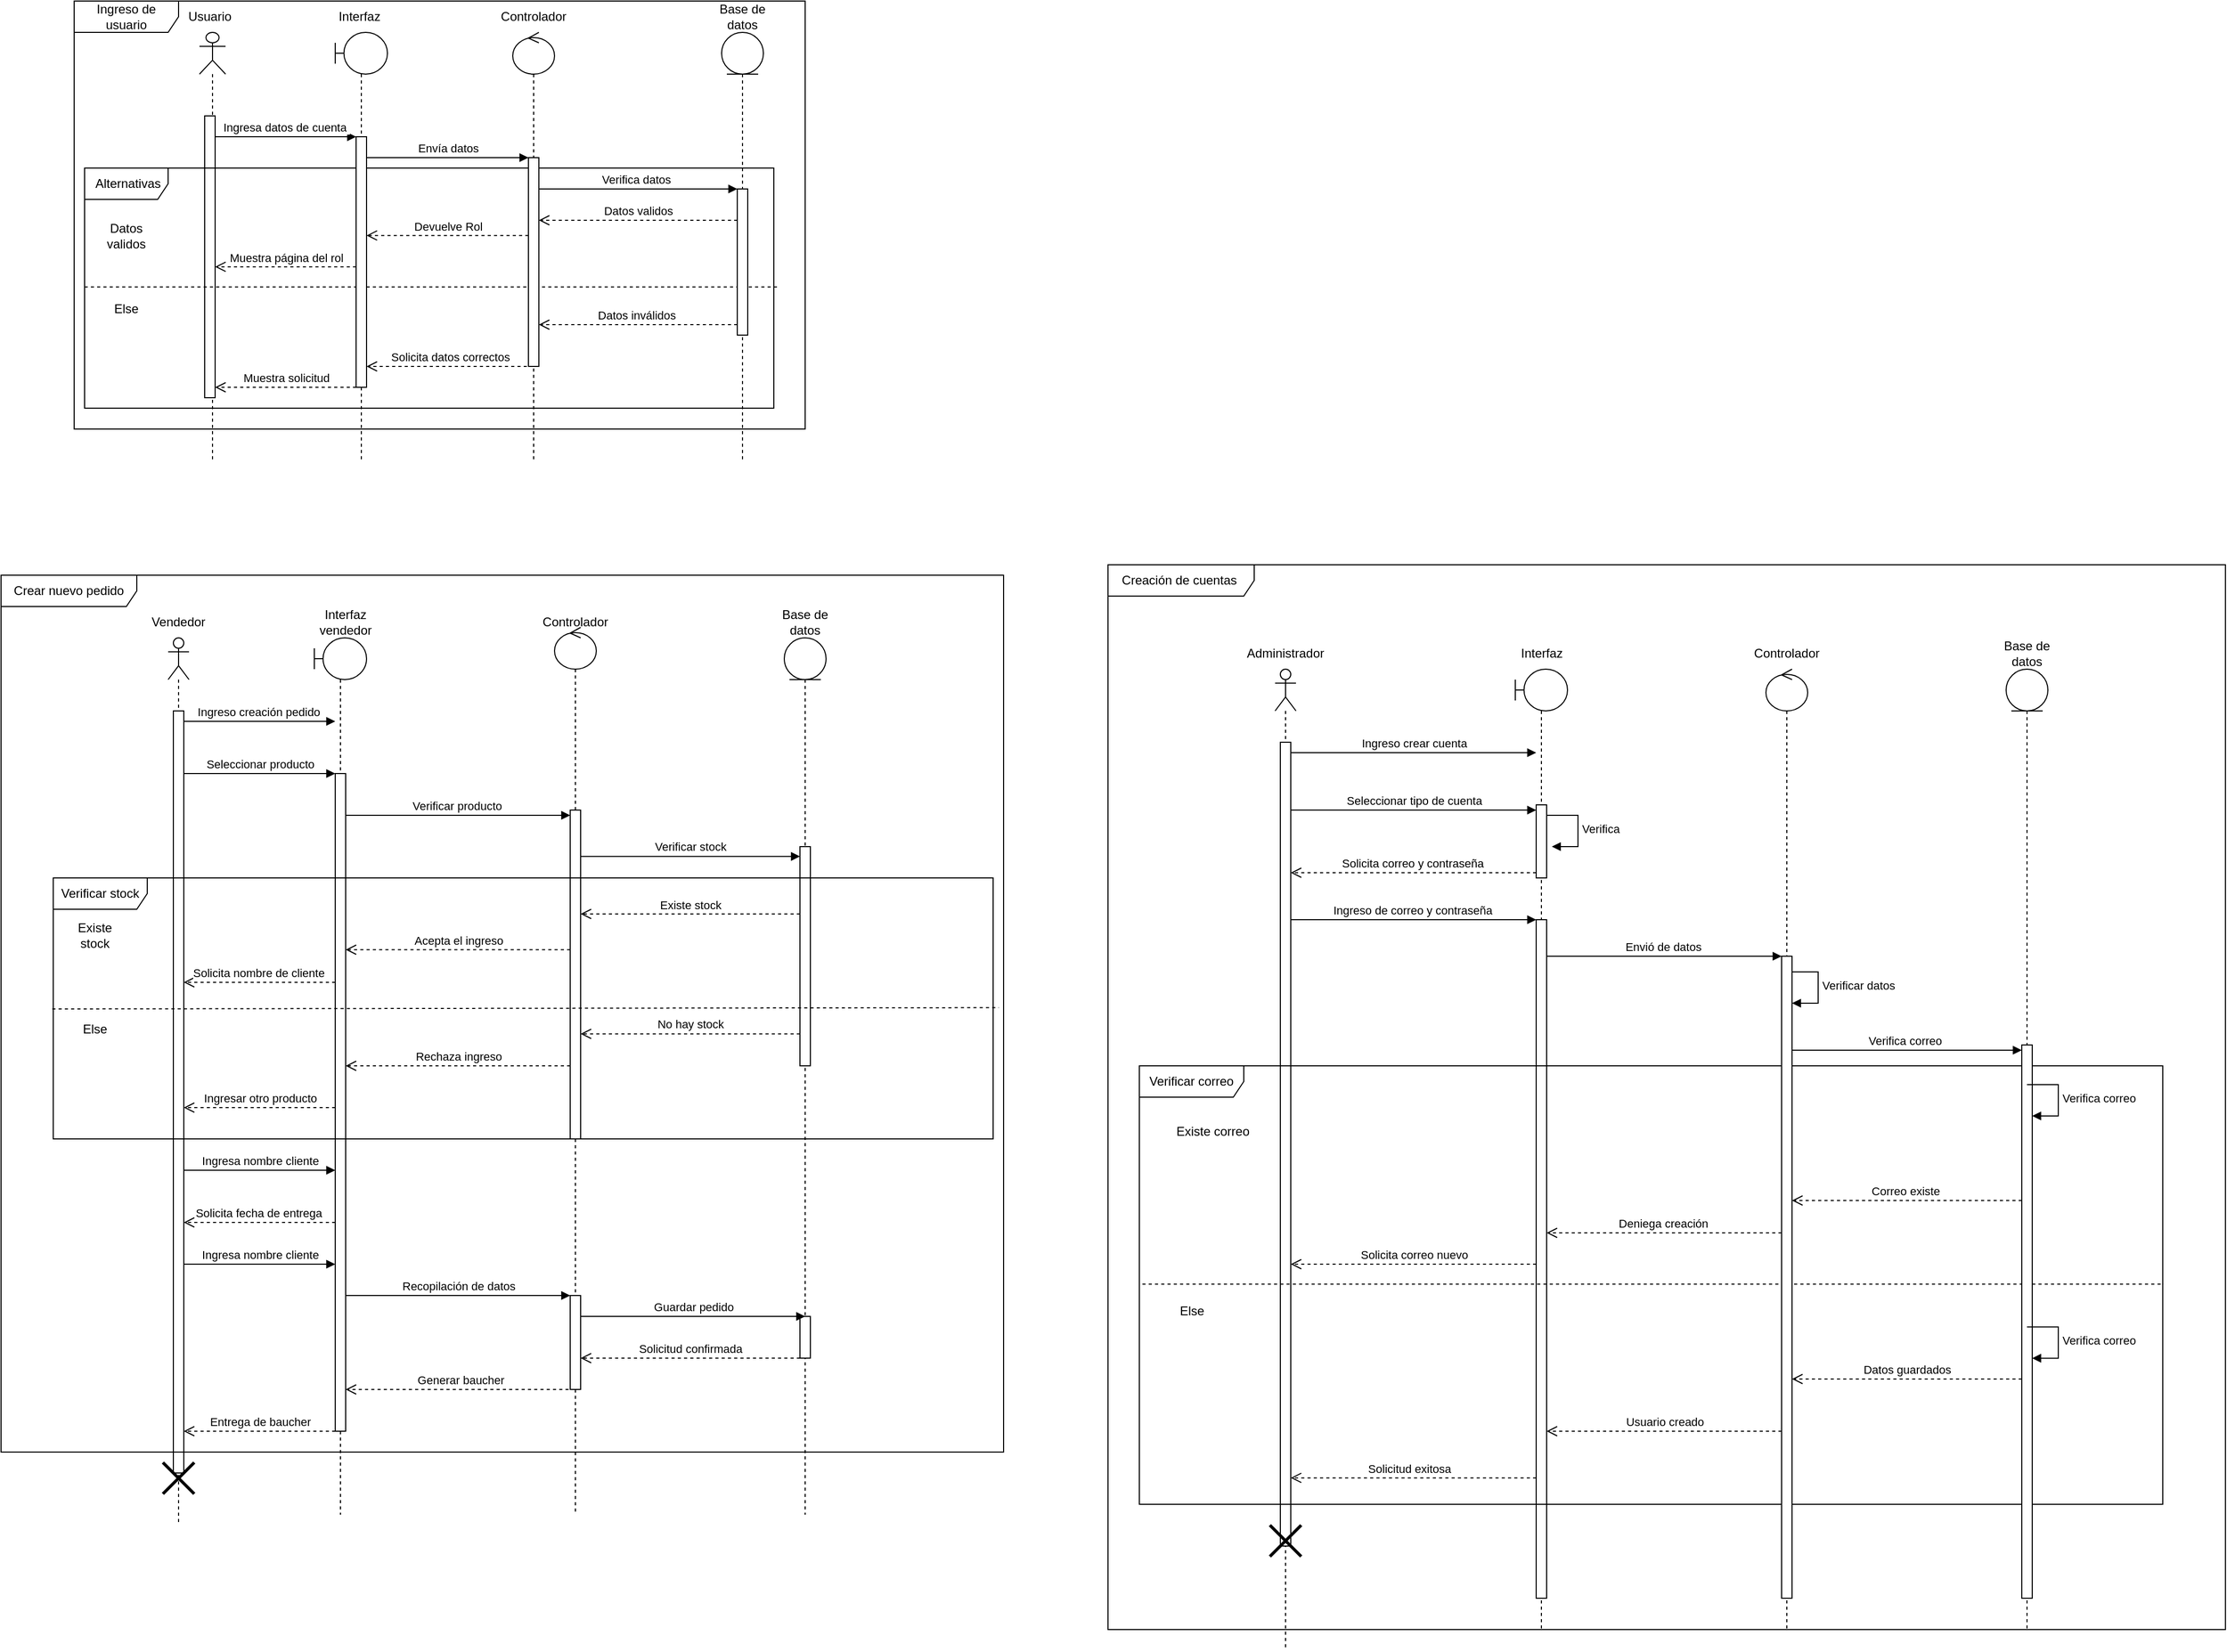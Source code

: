 <mxfile version="21.8.1" type="github">
  <diagram name="Secuencia" id="8AgH-L5KLS1Z7VCSSrDz">
    <mxGraphModel dx="3279" dy="1234" grid="1" gridSize="10" guides="1" tooltips="1" connect="1" arrows="1" fold="1" page="1" pageScale="1" pageWidth="827" pageHeight="1169" math="0" shadow="0">
      <root>
        <mxCell id="0" />
        <mxCell id="1" parent="0" />
        <mxCell id="p4ydb3gXFqHdxh-GW8dJ-11" value="" style="shape=umlLifeline;perimeter=lifelinePerimeter;whiteSpace=wrap;html=1;container=1;dropTarget=0;collapsible=0;recursiveResize=0;outlineConnect=0;portConstraint=eastwest;newEdgeStyle={&quot;edgeStyle&quot;:&quot;elbowEdgeStyle&quot;,&quot;elbow&quot;:&quot;vertical&quot;,&quot;curved&quot;:0,&quot;rounded&quot;:0};participant=umlActor;" parent="1" vertex="1">
          <mxGeometry x="130" y="50" width="25" height="410" as="geometry" />
        </mxCell>
        <mxCell id="lUzUKtXt2Yx9XOsX4QFW-9" value="" style="html=1;points=[[0,0,0,0,5],[0,1,0,0,-5],[1,0,0,0,5],[1,1,0,0,-5]];perimeter=orthogonalPerimeter;outlineConnect=0;targetShapes=umlLifeline;portConstraint=eastwest;newEdgeStyle={&quot;curved&quot;:0,&quot;rounded&quot;:0};" parent="p4ydb3gXFqHdxh-GW8dJ-11" vertex="1">
          <mxGeometry x="5" y="80" width="10" height="270" as="geometry" />
        </mxCell>
        <mxCell id="lUzUKtXt2Yx9XOsX4QFW-2" value="Ingresa datos de cuenta&amp;nbsp;" style="html=1;verticalAlign=bottom;endArrow=block;curved=0;rounded=0;" parent="1" target="lUzUKtXt2Yx9XOsX4QFW-14" edge="1">
          <mxGeometry width="80" relative="1" as="geometry">
            <mxPoint x="145.0" y="150" as="sourcePoint" />
            <mxPoint x="285" y="150" as="targetPoint" />
          </mxGeometry>
        </mxCell>
        <mxCell id="lUzUKtXt2Yx9XOsX4QFW-3" value="Envía datos" style="html=1;verticalAlign=bottom;endArrow=block;curved=0;rounded=0;" parent="1" edge="1">
          <mxGeometry width="80" relative="1" as="geometry">
            <mxPoint x="290" y="170" as="sourcePoint" />
            <mxPoint x="445" y="170" as="targetPoint" />
          </mxGeometry>
        </mxCell>
        <mxCell id="lUzUKtXt2Yx9XOsX4QFW-6" value="Verifica datos" style="html=1;verticalAlign=bottom;endArrow=block;curved=0;rounded=0;" parent="1" target="lUzUKtXt2Yx9XOsX4QFW-21" edge="1">
          <mxGeometry x="0.004" width="80" relative="1" as="geometry">
            <mxPoint x="449.667" y="200" as="sourcePoint" />
            <mxPoint x="649.5" y="200" as="targetPoint" />
            <Array as="points">
              <mxPoint x="550" y="200" />
            </Array>
            <mxPoint as="offset" />
          </mxGeometry>
        </mxCell>
        <mxCell id="lUzUKtXt2Yx9XOsX4QFW-8" value="&amp;nbsp;Alternativas" style="shape=umlFrame;whiteSpace=wrap;html=1;pointerEvents=0;width=80;height=30;" parent="1" vertex="1">
          <mxGeometry x="20" y="180" width="660" height="230" as="geometry" />
        </mxCell>
        <mxCell id="lUzUKtXt2Yx9XOsX4QFW-11" value="" style="endArrow=none;dashed=1;html=1;rounded=0;entryX=1.008;entryY=0.495;entryDx=0;entryDy=0;entryPerimeter=0;exitX=0;exitY=0.495;exitDx=0;exitDy=0;exitPerimeter=0;" parent="1" source="lUzUKtXt2Yx9XOsX4QFW-8" target="lUzUKtXt2Yx9XOsX4QFW-8" edge="1">
          <mxGeometry width="50" height="50" relative="1" as="geometry">
            <mxPoint x="460" y="270" as="sourcePoint" />
            <mxPoint x="510" y="220" as="targetPoint" />
          </mxGeometry>
        </mxCell>
        <mxCell id="lUzUKtXt2Yx9XOsX4QFW-12" value="Usuario" style="text;html=1;strokeColor=none;fillColor=none;align=center;verticalAlign=middle;whiteSpace=wrap;rounded=0;" parent="1" vertex="1">
          <mxGeometry x="110" y="20" width="60" height="30" as="geometry" />
        </mxCell>
        <mxCell id="lUzUKtXt2Yx9XOsX4QFW-13" value="" style="shape=umlLifeline;perimeter=lifelinePerimeter;whiteSpace=wrap;html=1;container=1;dropTarget=0;collapsible=0;recursiveResize=0;outlineConnect=0;portConstraint=eastwest;newEdgeStyle={&quot;curved&quot;:0,&quot;rounded&quot;:0};participant=umlBoundary;" parent="1" vertex="1">
          <mxGeometry x="260" y="50" width="50" height="410" as="geometry" />
        </mxCell>
        <mxCell id="lUzUKtXt2Yx9XOsX4QFW-14" value="" style="html=1;points=[[0,0,0,0,5],[0,1,0,0,-5],[1,0,0,0,5],[1,1,0,0,-5]];perimeter=orthogonalPerimeter;outlineConnect=0;targetShapes=umlLifeline;portConstraint=eastwest;newEdgeStyle={&quot;curved&quot;:0,&quot;rounded&quot;:0};" parent="lUzUKtXt2Yx9XOsX4QFW-13" vertex="1">
          <mxGeometry x="20" y="100" width="10" height="240" as="geometry" />
        </mxCell>
        <mxCell id="lUzUKtXt2Yx9XOsX4QFW-15" value="Interfaz&amp;nbsp;" style="text;html=1;strokeColor=none;fillColor=none;align=center;verticalAlign=middle;whiteSpace=wrap;rounded=0;" parent="1" vertex="1">
          <mxGeometry x="255" y="20" width="60" height="30" as="geometry" />
        </mxCell>
        <mxCell id="lUzUKtXt2Yx9XOsX4QFW-16" value="" style="shape=umlLifeline;perimeter=lifelinePerimeter;whiteSpace=wrap;html=1;container=1;dropTarget=0;collapsible=0;recursiveResize=0;outlineConnect=0;portConstraint=eastwest;newEdgeStyle={&quot;curved&quot;:0,&quot;rounded&quot;:0};participant=umlControl;" parent="1" vertex="1">
          <mxGeometry x="430" y="50" width="40" height="410" as="geometry" />
        </mxCell>
        <mxCell id="lUzUKtXt2Yx9XOsX4QFW-20" value="" style="html=1;points=[[0,0,0,0,5],[0,1,0,0,-5],[1,0,0,0,5],[1,1,0,0,-5]];perimeter=orthogonalPerimeter;outlineConnect=0;targetShapes=umlLifeline;portConstraint=eastwest;newEdgeStyle={&quot;curved&quot;:0,&quot;rounded&quot;:0};" parent="lUzUKtXt2Yx9XOsX4QFW-16" vertex="1">
          <mxGeometry x="15" y="120" width="10" height="200" as="geometry" />
        </mxCell>
        <mxCell id="lUzUKtXt2Yx9XOsX4QFW-17" value="Controlador" style="text;html=1;strokeColor=none;fillColor=none;align=center;verticalAlign=middle;whiteSpace=wrap;rounded=0;" parent="1" vertex="1">
          <mxGeometry x="420" y="20" width="60" height="30" as="geometry" />
        </mxCell>
        <mxCell id="lUzUKtXt2Yx9XOsX4QFW-18" value="" style="shape=umlLifeline;perimeter=lifelinePerimeter;whiteSpace=wrap;html=1;container=1;dropTarget=0;collapsible=0;recursiveResize=0;outlineConnect=0;portConstraint=eastwest;newEdgeStyle={&quot;curved&quot;:0,&quot;rounded&quot;:0};participant=umlEntity;" parent="1" vertex="1">
          <mxGeometry x="630" y="50" width="40" height="410" as="geometry" />
        </mxCell>
        <mxCell id="lUzUKtXt2Yx9XOsX4QFW-21" value="" style="html=1;points=[[0,0,0,0,5],[0,1,0,0,-5],[1,0,0,0,5],[1,1,0,0,-5]];perimeter=orthogonalPerimeter;outlineConnect=0;targetShapes=umlLifeline;portConstraint=eastwest;newEdgeStyle={&quot;curved&quot;:0,&quot;rounded&quot;:0};" parent="lUzUKtXt2Yx9XOsX4QFW-18" vertex="1">
          <mxGeometry x="15" y="150" width="10" height="140" as="geometry" />
        </mxCell>
        <mxCell id="lUzUKtXt2Yx9XOsX4QFW-19" value="Base de datos" style="text;html=1;strokeColor=none;fillColor=none;align=center;verticalAlign=middle;whiteSpace=wrap;rounded=0;" parent="1" vertex="1">
          <mxGeometry x="620" y="20" width="60" height="30" as="geometry" />
        </mxCell>
        <mxCell id="lUzUKtXt2Yx9XOsX4QFW-22" value="Datos validos" style="text;html=1;strokeColor=none;fillColor=none;align=center;verticalAlign=middle;whiteSpace=wrap;rounded=0;" parent="1" vertex="1">
          <mxGeometry x="30" y="230" width="60" height="30" as="geometry" />
        </mxCell>
        <mxCell id="lUzUKtXt2Yx9XOsX4QFW-23" value="Else" style="text;html=1;strokeColor=none;fillColor=none;align=center;verticalAlign=middle;whiteSpace=wrap;rounded=0;" parent="1" vertex="1">
          <mxGeometry x="30" y="300" width="60" height="30" as="geometry" />
        </mxCell>
        <mxCell id="lUzUKtXt2Yx9XOsX4QFW-24" value="Muestra página del rol" style="html=1;verticalAlign=bottom;endArrow=open;dashed=1;endSize=8;curved=0;rounded=0;" parent="1" edge="1">
          <mxGeometry relative="1" as="geometry">
            <mxPoint x="280" y="274.58" as="sourcePoint" />
            <mxPoint x="145" y="274.58" as="targetPoint" />
          </mxGeometry>
        </mxCell>
        <mxCell id="lUzUKtXt2Yx9XOsX4QFW-25" value="Devuelve Rol" style="html=1;verticalAlign=bottom;endArrow=open;dashed=1;endSize=8;curved=0;rounded=0;" parent="1" edge="1">
          <mxGeometry relative="1" as="geometry">
            <mxPoint x="445" y="244.58" as="sourcePoint" />
            <mxPoint x="290" y="244.58" as="targetPoint" />
          </mxGeometry>
        </mxCell>
        <mxCell id="lUzUKtXt2Yx9XOsX4QFW-26" value="Datos validos" style="html=1;verticalAlign=bottom;endArrow=open;dashed=1;endSize=8;curved=0;rounded=0;" parent="1" edge="1">
          <mxGeometry relative="1" as="geometry">
            <mxPoint x="645" y="230" as="sourcePoint" />
            <mxPoint x="455" y="230" as="targetPoint" />
          </mxGeometry>
        </mxCell>
        <mxCell id="lUzUKtXt2Yx9XOsX4QFW-27" value="Muestra solicitud" style="html=1;verticalAlign=bottom;endArrow=open;dashed=1;endSize=8;curved=0;rounded=0;" parent="1" edge="1">
          <mxGeometry relative="1" as="geometry">
            <mxPoint x="280" y="390" as="sourcePoint" />
            <mxPoint x="145" y="390" as="targetPoint" />
            <mxPoint as="offset" />
          </mxGeometry>
        </mxCell>
        <mxCell id="lUzUKtXt2Yx9XOsX4QFW-28" value="Solicita datos correctos" style="html=1;verticalAlign=bottom;endArrow=open;dashed=1;endSize=8;curved=0;rounded=0;" parent="1" edge="1">
          <mxGeometry relative="1" as="geometry">
            <mxPoint x="449.5" y="370" as="sourcePoint" />
            <mxPoint x="290" y="370" as="targetPoint" />
          </mxGeometry>
        </mxCell>
        <mxCell id="lUzUKtXt2Yx9XOsX4QFW-29" value="Datos inválidos&amp;nbsp;" style="html=1;verticalAlign=bottom;endArrow=open;dashed=1;endSize=8;curved=0;rounded=0;" parent="1" edge="1">
          <mxGeometry relative="1" as="geometry">
            <mxPoint x="645" y="330" as="sourcePoint" />
            <mxPoint x="455" y="330" as="targetPoint" />
          </mxGeometry>
        </mxCell>
        <mxCell id="oNtT0CXuPI2pcW7gDsYd-2" value="" style="shape=umlLifeline;perimeter=lifelinePerimeter;whiteSpace=wrap;html=1;container=1;dropTarget=0;collapsible=0;recursiveResize=0;outlineConnect=0;portConstraint=eastwest;newEdgeStyle={&quot;curved&quot;:0,&quot;rounded&quot;:0};participant=umlActor;" vertex="1" parent="1">
          <mxGeometry x="100" y="630" width="20" height="850" as="geometry" />
        </mxCell>
        <mxCell id="oNtT0CXuPI2pcW7gDsYd-4" value="" style="html=1;points=[[0,0,0,0,5],[0,1,0,0,-5],[1,0,0,0,5],[1,1,0,0,-5]];perimeter=orthogonalPerimeter;outlineConnect=0;targetShapes=umlLifeline;portConstraint=eastwest;newEdgeStyle={&quot;curved&quot;:0,&quot;rounded&quot;:0};" vertex="1" parent="oNtT0CXuPI2pcW7gDsYd-2">
          <mxGeometry x="5" y="70" width="10" height="730" as="geometry" />
        </mxCell>
        <mxCell id="oNtT0CXuPI2pcW7gDsYd-3" value="Vendedor" style="text;html=1;strokeColor=none;fillColor=none;align=center;verticalAlign=middle;whiteSpace=wrap;rounded=0;" vertex="1" parent="1">
          <mxGeometry x="80" y="600" width="60" height="30" as="geometry" />
        </mxCell>
        <mxCell id="oNtT0CXuPI2pcW7gDsYd-9" value="" style="shape=umlLifeline;perimeter=lifelinePerimeter;whiteSpace=wrap;html=1;container=1;dropTarget=0;collapsible=0;recursiveResize=0;outlineConnect=0;portConstraint=eastwest;newEdgeStyle={&quot;curved&quot;:0,&quot;rounded&quot;:0};participant=umlBoundary;" vertex="1" parent="1">
          <mxGeometry x="240" y="630" width="50" height="840" as="geometry" />
        </mxCell>
        <mxCell id="oNtT0CXuPI2pcW7gDsYd-22" value="" style="html=1;points=[[0,0,0,0,5],[0,1,0,0,-5],[1,0,0,0,5],[1,1,0,0,-5]];perimeter=orthogonalPerimeter;outlineConnect=0;targetShapes=umlLifeline;portConstraint=eastwest;newEdgeStyle={&quot;curved&quot;:0,&quot;rounded&quot;:0};" vertex="1" parent="oNtT0CXuPI2pcW7gDsYd-9">
          <mxGeometry x="20" y="130" width="10" height="630" as="geometry" />
        </mxCell>
        <mxCell id="oNtT0CXuPI2pcW7gDsYd-10" value="Interfaz vendedor" style="text;html=1;strokeColor=none;fillColor=none;align=center;verticalAlign=middle;whiteSpace=wrap;rounded=0;" vertex="1" parent="1">
          <mxGeometry x="240" y="600" width="60" height="30" as="geometry" />
        </mxCell>
        <mxCell id="oNtT0CXuPI2pcW7gDsYd-12" value="Crear nuevo pedido" style="shape=umlFrame;whiteSpace=wrap;html=1;pointerEvents=0;width=130;height=30;" vertex="1" parent="1">
          <mxGeometry x="-60" y="570" width="960" height="840" as="geometry" />
        </mxCell>
        <mxCell id="oNtT0CXuPI2pcW7gDsYd-14" value="" style="shape=umlLifeline;perimeter=lifelinePerimeter;whiteSpace=wrap;html=1;container=1;dropTarget=0;collapsible=0;recursiveResize=0;outlineConnect=0;portConstraint=eastwest;newEdgeStyle={&quot;curved&quot;:0,&quot;rounded&quot;:0};participant=umlEntity;" vertex="1" parent="1">
          <mxGeometry x="690" y="630" width="40" height="840" as="geometry" />
        </mxCell>
        <mxCell id="oNtT0CXuPI2pcW7gDsYd-38" value="" style="html=1;points=[[0,0,0,0,5],[0,1,0,0,-5],[1,0,0,0,5],[1,1,0,0,-5]];perimeter=orthogonalPerimeter;outlineConnect=0;targetShapes=umlLifeline;portConstraint=eastwest;newEdgeStyle={&quot;curved&quot;:0,&quot;rounded&quot;:0};" vertex="1" parent="oNtT0CXuPI2pcW7gDsYd-14">
          <mxGeometry x="15" y="200" width="10" height="210" as="geometry" />
        </mxCell>
        <mxCell id="oNtT0CXuPI2pcW7gDsYd-53" value="" style="html=1;points=[[0,0,0,0,5],[0,1,0,0,-5],[1,0,0,0,5],[1,1,0,0,-5]];perimeter=orthogonalPerimeter;outlineConnect=0;targetShapes=umlLifeline;portConstraint=eastwest;newEdgeStyle={&quot;curved&quot;:0,&quot;rounded&quot;:0};" vertex="1" parent="oNtT0CXuPI2pcW7gDsYd-14">
          <mxGeometry x="15" y="650" width="10" height="40" as="geometry" />
        </mxCell>
        <mxCell id="oNtT0CXuPI2pcW7gDsYd-16" value="Base de datos" style="text;html=1;strokeColor=none;fillColor=none;align=center;verticalAlign=middle;whiteSpace=wrap;rounded=0;" vertex="1" parent="1">
          <mxGeometry x="680" y="600" width="60" height="30" as="geometry" />
        </mxCell>
        <mxCell id="oNtT0CXuPI2pcW7gDsYd-17" value="Controlador" style="text;html=1;strokeColor=none;fillColor=none;align=center;verticalAlign=middle;whiteSpace=wrap;rounded=0;" vertex="1" parent="1">
          <mxGeometry x="460" y="600" width="60" height="30" as="geometry" />
        </mxCell>
        <mxCell id="oNtT0CXuPI2pcW7gDsYd-18" value="" style="shape=umlLifeline;perimeter=lifelinePerimeter;whiteSpace=wrap;html=1;container=1;dropTarget=0;collapsible=0;recursiveResize=0;outlineConnect=0;portConstraint=eastwest;newEdgeStyle={&quot;curved&quot;:0,&quot;rounded&quot;:0};participant=umlControl;" vertex="1" parent="1">
          <mxGeometry x="470" y="620" width="40" height="850" as="geometry" />
        </mxCell>
        <mxCell id="oNtT0CXuPI2pcW7gDsYd-23" value="" style="html=1;points=[[0,0,0,0,5],[0,1,0,0,-5],[1,0,0,0,5],[1,1,0,0,-5]];perimeter=orthogonalPerimeter;outlineConnect=0;targetShapes=umlLifeline;portConstraint=eastwest;newEdgeStyle={&quot;curved&quot;:0,&quot;rounded&quot;:0};" vertex="1" parent="oNtT0CXuPI2pcW7gDsYd-18">
          <mxGeometry x="15" y="175" width="10" height="315" as="geometry" />
        </mxCell>
        <mxCell id="oNtT0CXuPI2pcW7gDsYd-51" value="" style="html=1;points=[[0,0,0,0,5],[0,1,0,0,-5],[1,0,0,0,5],[1,1,0,0,-5]];perimeter=orthogonalPerimeter;outlineConnect=0;targetShapes=umlLifeline;portConstraint=eastwest;newEdgeStyle={&quot;curved&quot;:0,&quot;rounded&quot;:0};" vertex="1" parent="oNtT0CXuPI2pcW7gDsYd-18">
          <mxGeometry x="15" y="640" width="10" height="90" as="geometry" />
        </mxCell>
        <mxCell id="oNtT0CXuPI2pcW7gDsYd-20" value="Ingreso de usuario" style="shape=umlFrame;whiteSpace=wrap;html=1;pointerEvents=0;width=100;height=30;" vertex="1" parent="1">
          <mxGeometry x="10" y="20" width="700" height="410" as="geometry" />
        </mxCell>
        <mxCell id="oNtT0CXuPI2pcW7gDsYd-27" value="Ingreso creación pedido&amp;nbsp;" style="html=1;verticalAlign=bottom;endArrow=block;curved=0;rounded=0;" edge="1" parent="1">
          <mxGeometry width="80" relative="1" as="geometry">
            <mxPoint x="115" y="710" as="sourcePoint" />
            <mxPoint x="260" y="710" as="targetPoint" />
          </mxGeometry>
        </mxCell>
        <mxCell id="oNtT0CXuPI2pcW7gDsYd-31" value="Seleccionar producto" style="html=1;verticalAlign=bottom;endArrow=block;curved=0;rounded=0;" edge="1" parent="1">
          <mxGeometry width="80" relative="1" as="geometry">
            <mxPoint x="115" y="760" as="sourcePoint" />
            <mxPoint x="260" y="760" as="targetPoint" />
          </mxGeometry>
        </mxCell>
        <mxCell id="oNtT0CXuPI2pcW7gDsYd-32" value="Verificar producto&amp;nbsp;" style="html=1;verticalAlign=bottom;endArrow=block;curved=0;rounded=0;" edge="1" parent="1">
          <mxGeometry width="80" relative="1" as="geometry">
            <mxPoint x="270" y="800" as="sourcePoint" />
            <mxPoint x="485" y="800" as="targetPoint" />
          </mxGeometry>
        </mxCell>
        <mxCell id="oNtT0CXuPI2pcW7gDsYd-33" value="Verificar stock" style="html=1;verticalAlign=bottom;endArrow=block;curved=0;rounded=0;" edge="1" parent="1" target="oNtT0CXuPI2pcW7gDsYd-38">
          <mxGeometry width="80" relative="1" as="geometry">
            <mxPoint x="495" y="839.41" as="sourcePoint" />
            <mxPoint x="709.5" y="839.41" as="targetPoint" />
          </mxGeometry>
        </mxCell>
        <mxCell id="oNtT0CXuPI2pcW7gDsYd-34" value="Verificar stock" style="shape=umlFrame;whiteSpace=wrap;html=1;pointerEvents=0;width=90;height=30;" vertex="1" parent="1">
          <mxGeometry x="-10" y="860" width="900" height="250" as="geometry" />
        </mxCell>
        <mxCell id="oNtT0CXuPI2pcW7gDsYd-35" value="" style="endArrow=none;dashed=1;html=1;rounded=0;exitX=-0.001;exitY=0.502;exitDx=0;exitDy=0;exitPerimeter=0;entryX=1.006;entryY=0.497;entryDx=0;entryDy=0;entryPerimeter=0;" edge="1" parent="1" source="oNtT0CXuPI2pcW7gDsYd-34" target="oNtT0CXuPI2pcW7gDsYd-34">
          <mxGeometry width="50" height="50" relative="1" as="geometry">
            <mxPoint x="510" y="980" as="sourcePoint" />
            <mxPoint x="560" y="930" as="targetPoint" />
          </mxGeometry>
        </mxCell>
        <mxCell id="oNtT0CXuPI2pcW7gDsYd-36" value="Existe stock" style="text;html=1;strokeColor=none;fillColor=none;align=center;verticalAlign=middle;whiteSpace=wrap;rounded=0;" vertex="1" parent="1">
          <mxGeometry y="900" width="60" height="30" as="geometry" />
        </mxCell>
        <mxCell id="oNtT0CXuPI2pcW7gDsYd-37" value="Else" style="text;html=1;strokeColor=none;fillColor=none;align=center;verticalAlign=middle;whiteSpace=wrap;rounded=0;" vertex="1" parent="1">
          <mxGeometry y="990" width="60" height="30" as="geometry" />
        </mxCell>
        <mxCell id="oNtT0CXuPI2pcW7gDsYd-39" value="No hay stock" style="html=1;verticalAlign=bottom;endArrow=open;dashed=1;endSize=8;curved=0;rounded=0;" edge="1" parent="1" target="oNtT0CXuPI2pcW7gDsYd-23">
          <mxGeometry relative="1" as="geometry">
            <mxPoint x="705" y="1009.37" as="sourcePoint" />
            <mxPoint x="500" y="1009" as="targetPoint" />
          </mxGeometry>
        </mxCell>
        <mxCell id="oNtT0CXuPI2pcW7gDsYd-40" value="Existe stock" style="html=1;verticalAlign=bottom;endArrow=open;dashed=1;endSize=8;curved=0;rounded=0;" edge="1" parent="1">
          <mxGeometry relative="1" as="geometry">
            <mxPoint x="705" y="894.5" as="sourcePoint" />
            <mxPoint x="495" y="894.5" as="targetPoint" />
          </mxGeometry>
        </mxCell>
        <mxCell id="oNtT0CXuPI2pcW7gDsYd-41" value="Acepta el ingreso" style="html=1;verticalAlign=bottom;endArrow=open;dashed=1;endSize=8;curved=0;rounded=0;" edge="1" parent="1">
          <mxGeometry relative="1" as="geometry">
            <mxPoint x="485" y="928.75" as="sourcePoint" />
            <mxPoint x="270" y="928.75" as="targetPoint" />
            <Array as="points">
              <mxPoint x="340" y="928.75" />
            </Array>
          </mxGeometry>
        </mxCell>
        <mxCell id="oNtT0CXuPI2pcW7gDsYd-42" value="Solicita nombre de cliente&amp;nbsp;" style="html=1;verticalAlign=bottom;endArrow=open;dashed=1;endSize=8;curved=0;rounded=0;" edge="1" parent="1">
          <mxGeometry relative="1" as="geometry">
            <mxPoint x="260" y="960.0" as="sourcePoint" />
            <mxPoint x="115" y="960.0" as="targetPoint" />
          </mxGeometry>
        </mxCell>
        <mxCell id="oNtT0CXuPI2pcW7gDsYd-44" value="Rechaza ingreso" style="html=1;verticalAlign=bottom;endArrow=open;dashed=1;endSize=8;curved=0;rounded=0;" edge="1" parent="1">
          <mxGeometry relative="1" as="geometry">
            <mxPoint x="485" y="1040" as="sourcePoint" />
            <mxPoint x="270" y="1040" as="targetPoint" />
          </mxGeometry>
        </mxCell>
        <mxCell id="oNtT0CXuPI2pcW7gDsYd-45" value="Ingresar otro producto" style="html=1;verticalAlign=bottom;endArrow=open;dashed=1;endSize=8;curved=0;rounded=0;" edge="1" parent="1">
          <mxGeometry relative="1" as="geometry">
            <mxPoint x="260" y="1080" as="sourcePoint" />
            <mxPoint x="115" y="1080" as="targetPoint" />
          </mxGeometry>
        </mxCell>
        <mxCell id="oNtT0CXuPI2pcW7gDsYd-47" value="Ingresa nombre cliente" style="html=1;verticalAlign=bottom;endArrow=block;curved=0;rounded=0;" edge="1" parent="1">
          <mxGeometry relative="1" as="geometry">
            <mxPoint x="115" y="1140" as="sourcePoint" />
            <mxPoint x="260" y="1140" as="targetPoint" />
          </mxGeometry>
        </mxCell>
        <mxCell id="oNtT0CXuPI2pcW7gDsYd-48" value="Solicita fecha de entrega&amp;nbsp;" style="html=1;verticalAlign=bottom;endArrow=open;dashed=1;endSize=8;curved=0;rounded=0;exitX=0;exitY=0.737;exitDx=0;exitDy=0;exitPerimeter=0;" edge="1" parent="1">
          <mxGeometry relative="1" as="geometry">
            <mxPoint x="115" y="1190" as="targetPoint" />
            <mxPoint x="260" y="1190" as="sourcePoint" />
          </mxGeometry>
        </mxCell>
        <mxCell id="oNtT0CXuPI2pcW7gDsYd-49" value="Ingresa nombre cliente" style="html=1;verticalAlign=bottom;endArrow=block;curved=0;rounded=0;" edge="1" parent="1">
          <mxGeometry relative="1" as="geometry">
            <mxPoint x="115" y="1230" as="sourcePoint" />
            <mxPoint x="260" y="1230" as="targetPoint" />
          </mxGeometry>
        </mxCell>
        <mxCell id="oNtT0CXuPI2pcW7gDsYd-50" value="Recopilación de datos" style="html=1;verticalAlign=bottom;endArrow=block;curved=0;rounded=0;" edge="1" parent="1" source="oNtT0CXuPI2pcW7gDsYd-22" target="oNtT0CXuPI2pcW7gDsYd-51">
          <mxGeometry width="80" relative="1" as="geometry">
            <mxPoint x="420" y="1210" as="sourcePoint" />
            <mxPoint x="440" y="1210" as="targetPoint" />
          </mxGeometry>
        </mxCell>
        <mxCell id="oNtT0CXuPI2pcW7gDsYd-52" value="Guardar pedido" style="html=1;verticalAlign=bottom;endArrow=block;curved=0;rounded=0;" edge="1" parent="1">
          <mxGeometry width="80" relative="1" as="geometry">
            <mxPoint x="495.5" y="1280" as="sourcePoint" />
            <mxPoint x="710" y="1280" as="targetPoint" />
          </mxGeometry>
        </mxCell>
        <mxCell id="oNtT0CXuPI2pcW7gDsYd-54" value="Solicitud confirmada" style="html=1;verticalAlign=bottom;endArrow=open;dashed=1;endSize=8;curved=0;rounded=0;" edge="1" parent="1">
          <mxGeometry relative="1" as="geometry">
            <mxPoint x="705" y="1320" as="sourcePoint" />
            <mxPoint x="495" y="1320" as="targetPoint" />
          </mxGeometry>
        </mxCell>
        <mxCell id="oNtT0CXuPI2pcW7gDsYd-55" value="Generar baucher" style="html=1;verticalAlign=bottom;endArrow=open;dashed=1;endSize=8;curved=0;rounded=0;" edge="1" parent="1">
          <mxGeometry relative="1" as="geometry">
            <mxPoint x="489.5" y="1350" as="sourcePoint" />
            <mxPoint x="270" y="1350" as="targetPoint" />
          </mxGeometry>
        </mxCell>
        <mxCell id="oNtT0CXuPI2pcW7gDsYd-56" value="Entrega de baucher" style="html=1;verticalAlign=bottom;endArrow=open;dashed=1;endSize=8;curved=0;rounded=0;" edge="1" parent="1" target="oNtT0CXuPI2pcW7gDsYd-4">
          <mxGeometry relative="1" as="geometry">
            <mxPoint x="260" y="1390" as="sourcePoint" />
            <mxPoint x="180" y="1390" as="targetPoint" />
          </mxGeometry>
        </mxCell>
        <mxCell id="oNtT0CXuPI2pcW7gDsYd-57" value="" style="shape=umlDestroy;whiteSpace=wrap;html=1;strokeWidth=3;targetShapes=umlLifeline;" vertex="1" parent="1">
          <mxGeometry x="95" y="1420" width="30" height="30" as="geometry" />
        </mxCell>
        <mxCell id="oNtT0CXuPI2pcW7gDsYd-61" value="Creación de cuentas&amp;nbsp;" style="shape=umlFrame;whiteSpace=wrap;html=1;pointerEvents=0;width=140;height=30;" vertex="1" parent="1">
          <mxGeometry x="1000" y="560" width="1070" height="1020" as="geometry" />
        </mxCell>
        <mxCell id="oNtT0CXuPI2pcW7gDsYd-62" value="" style="shape=umlLifeline;perimeter=lifelinePerimeter;whiteSpace=wrap;html=1;container=1;dropTarget=0;collapsible=0;recursiveResize=0;outlineConnect=0;portConstraint=eastwest;newEdgeStyle={&quot;curved&quot;:0,&quot;rounded&quot;:0};participant=umlActor;" vertex="1" parent="1">
          <mxGeometry x="1160" y="660" width="20" height="940" as="geometry" />
        </mxCell>
        <mxCell id="oNtT0CXuPI2pcW7gDsYd-71" value="" style="html=1;points=[[0,0,0,0,5],[0,1,0,0,-5],[1,0,0,0,5],[1,1,0,0,-5]];perimeter=orthogonalPerimeter;outlineConnect=0;targetShapes=umlLifeline;portConstraint=eastwest;newEdgeStyle={&quot;curved&quot;:0,&quot;rounded&quot;:0};" vertex="1" parent="oNtT0CXuPI2pcW7gDsYd-62">
          <mxGeometry x="5" y="70" width="10" height="770" as="geometry" />
        </mxCell>
        <mxCell id="oNtT0CXuPI2pcW7gDsYd-63" value="" style="shape=umlLifeline;perimeter=lifelinePerimeter;whiteSpace=wrap;html=1;container=1;dropTarget=0;collapsible=0;recursiveResize=0;outlineConnect=0;portConstraint=eastwest;newEdgeStyle={&quot;curved&quot;:0,&quot;rounded&quot;:0};participant=umlBoundary;" vertex="1" parent="1">
          <mxGeometry x="1390" y="660" width="50" height="920" as="geometry" />
        </mxCell>
        <mxCell id="oNtT0CXuPI2pcW7gDsYd-72" value="" style="html=1;points=[[0,0,0,0,5],[0,1,0,0,-5],[1,0,0,0,5],[1,1,0,0,-5]];perimeter=orthogonalPerimeter;outlineConnect=0;targetShapes=umlLifeline;portConstraint=eastwest;newEdgeStyle={&quot;curved&quot;:0,&quot;rounded&quot;:0};" vertex="1" parent="oNtT0CXuPI2pcW7gDsYd-63">
          <mxGeometry x="20" y="130" width="10" height="70" as="geometry" />
        </mxCell>
        <mxCell id="oNtT0CXuPI2pcW7gDsYd-86" value="" style="html=1;points=[[0,0,0,0,5],[0,1,0,0,-5],[1,0,0,0,5],[1,1,0,0,-5]];perimeter=orthogonalPerimeter;outlineConnect=0;targetShapes=umlLifeline;portConstraint=eastwest;newEdgeStyle={&quot;curved&quot;:0,&quot;rounded&quot;:0};" vertex="1" parent="oNtT0CXuPI2pcW7gDsYd-63">
          <mxGeometry x="20" y="240" width="10" height="650" as="geometry" />
        </mxCell>
        <mxCell id="oNtT0CXuPI2pcW7gDsYd-65" value="" style="shape=umlLifeline;perimeter=lifelinePerimeter;whiteSpace=wrap;html=1;container=1;dropTarget=0;collapsible=0;recursiveResize=0;outlineConnect=0;portConstraint=eastwest;newEdgeStyle={&quot;curved&quot;:0,&quot;rounded&quot;:0};participant=umlControl;" vertex="1" parent="1">
          <mxGeometry x="1630" y="660" width="40" height="920" as="geometry" />
        </mxCell>
        <mxCell id="oNtT0CXuPI2pcW7gDsYd-66" value="Administrador" style="text;strokeColor=none;align=center;fillColor=none;html=1;verticalAlign=middle;whiteSpace=wrap;rounded=0;" vertex="1" parent="1">
          <mxGeometry x="1140" y="630" width="60" height="30" as="geometry" />
        </mxCell>
        <mxCell id="oNtT0CXuPI2pcW7gDsYd-68" value="Interfaz&lt;br&gt;" style="text;html=1;align=center;verticalAlign=middle;resizable=0;points=[];autosize=1;strokeColor=none;fillColor=none;" vertex="1" parent="1">
          <mxGeometry x="1385" y="630" width="60" height="30" as="geometry" />
        </mxCell>
        <mxCell id="oNtT0CXuPI2pcW7gDsYd-69" value="Controlador" style="text;html=1;strokeColor=none;fillColor=none;align=center;verticalAlign=middle;whiteSpace=wrap;rounded=0;" vertex="1" parent="1">
          <mxGeometry x="1620" y="630" width="60" height="30" as="geometry" />
        </mxCell>
        <mxCell id="oNtT0CXuPI2pcW7gDsYd-70" value="Base de datos" style="text;html=1;strokeColor=none;fillColor=none;align=center;verticalAlign=middle;whiteSpace=wrap;rounded=0;" vertex="1" parent="1">
          <mxGeometry x="1850" y="630" width="60" height="30" as="geometry" />
        </mxCell>
        <mxCell id="oNtT0CXuPI2pcW7gDsYd-75" value="Ingreso crear cuenta" style="html=1;verticalAlign=bottom;endArrow=block;curved=0;rounded=0;" edge="1" parent="1">
          <mxGeometry width="80" relative="1" as="geometry">
            <mxPoint x="1175" y="740" as="sourcePoint" />
            <mxPoint x="1410" y="740" as="targetPoint" />
          </mxGeometry>
        </mxCell>
        <mxCell id="oNtT0CXuPI2pcW7gDsYd-76" value="Seleccionar tipo de cuenta" style="html=1;verticalAlign=bottom;endArrow=block;curved=0;rounded=0;entryX=0;entryY=0;entryDx=0;entryDy=5;entryPerimeter=0;" edge="1" parent="1" source="oNtT0CXuPI2pcW7gDsYd-71" target="oNtT0CXuPI2pcW7gDsYd-72">
          <mxGeometry width="80" relative="1" as="geometry">
            <mxPoint x="1180" y="790" as="sourcePoint" />
            <mxPoint x="1260" y="790" as="targetPoint" />
          </mxGeometry>
        </mxCell>
        <mxCell id="oNtT0CXuPI2pcW7gDsYd-82" value="Verifica&amp;nbsp;" style="html=1;align=left;spacingLeft=2;endArrow=block;rounded=0;edgeStyle=orthogonalEdgeStyle;curved=0;rounded=0;" edge="1" parent="1">
          <mxGeometry relative="1" as="geometry">
            <mxPoint x="1420" y="800" as="sourcePoint" />
            <Array as="points">
              <mxPoint x="1450" y="800" />
              <mxPoint x="1450" y="830" />
            </Array>
            <mxPoint x="1425" y="830" as="targetPoint" />
          </mxGeometry>
        </mxCell>
        <mxCell id="oNtT0CXuPI2pcW7gDsYd-84" value="Solicita correo y contraseña&amp;nbsp;" style="html=1;verticalAlign=bottom;endArrow=open;dashed=1;endSize=8;curved=0;rounded=0;exitX=0;exitY=1;exitDx=0;exitDy=-5;exitPerimeter=0;" edge="1" parent="1" source="oNtT0CXuPI2pcW7gDsYd-72" target="oNtT0CXuPI2pcW7gDsYd-71">
          <mxGeometry relative="1" as="geometry">
            <mxPoint x="1400" y="870" as="sourcePoint" />
            <mxPoint x="1320" y="870" as="targetPoint" />
          </mxGeometry>
        </mxCell>
        <mxCell id="oNtT0CXuPI2pcW7gDsYd-85" value="Ingreso de correo y contraseña&amp;nbsp;" style="html=1;verticalAlign=bottom;endArrow=block;curved=0;rounded=0;entryX=0;entryY=0;entryDx=0;entryDy=5;entryPerimeter=0;" edge="1" parent="1">
          <mxGeometry width="80" relative="1" as="geometry">
            <mxPoint x="1175" y="900" as="sourcePoint" />
            <mxPoint x="1410" y="900" as="targetPoint" />
          </mxGeometry>
        </mxCell>
        <mxCell id="oNtT0CXuPI2pcW7gDsYd-89" value="Envió de datos&amp;nbsp;" style="html=1;verticalAlign=bottom;endArrow=block;curved=0;rounded=0;entryX=0;entryY=0;entryDx=0;entryDy=5;entryPerimeter=0;" edge="1" parent="1" source="oNtT0CXuPI2pcW7gDsYd-86">
          <mxGeometry width="80" relative="1" as="geometry">
            <mxPoint x="1490" y="930" as="sourcePoint" />
            <mxPoint x="1645" y="935" as="targetPoint" />
          </mxGeometry>
        </mxCell>
        <mxCell id="oNtT0CXuPI2pcW7gDsYd-94" value="Verificar correo" style="shape=umlFrame;whiteSpace=wrap;html=1;pointerEvents=0;width=100;height=30;" vertex="1" parent="1">
          <mxGeometry x="1030" y="1040" width="980" height="420" as="geometry" />
        </mxCell>
        <mxCell id="oNtT0CXuPI2pcW7gDsYd-95" value="" style="endArrow=none;dashed=1;html=1;rounded=0;entryX=1.001;entryY=0.498;entryDx=0;entryDy=0;entryPerimeter=0;exitX=0.003;exitY=0.498;exitDx=0;exitDy=0;exitPerimeter=0;" edge="1" parent="1" source="oNtT0CXuPI2pcW7gDsYd-94" target="oNtT0CXuPI2pcW7gDsYd-94">
          <mxGeometry width="50" height="50" relative="1" as="geometry">
            <mxPoint x="1280" y="1270" as="sourcePoint" />
            <mxPoint x="1330" y="1220" as="targetPoint" />
          </mxGeometry>
        </mxCell>
        <mxCell id="oNtT0CXuPI2pcW7gDsYd-96" value="" style="shape=umlLifeline;perimeter=lifelinePerimeter;whiteSpace=wrap;html=1;container=1;dropTarget=0;collapsible=0;recursiveResize=0;outlineConnect=0;portConstraint=eastwest;newEdgeStyle={&quot;curved&quot;:0,&quot;rounded&quot;:0};participant=umlEntity;" vertex="1" parent="1">
          <mxGeometry x="1860" y="660" width="40" height="920" as="geometry" />
        </mxCell>
        <mxCell id="oNtT0CXuPI2pcW7gDsYd-74" value="" style="html=1;points=[[0,0,0,0,5],[0,1,0,0,-5],[1,0,0,0,5],[1,1,0,0,-5]];perimeter=orthogonalPerimeter;outlineConnect=0;targetShapes=umlLifeline;portConstraint=eastwest;newEdgeStyle={&quot;curved&quot;:0,&quot;rounded&quot;:0};" vertex="1" parent="oNtT0CXuPI2pcW7gDsYd-96">
          <mxGeometry x="15" y="360" width="10" height="530" as="geometry" />
        </mxCell>
        <mxCell id="oNtT0CXuPI2pcW7gDsYd-93" value="Verifica correo" style="html=1;verticalAlign=bottom;endArrow=block;curved=0;rounded=0;entryX=0;entryY=0;entryDx=0;entryDy=5;entryPerimeter=0;" edge="1" parent="1" source="oNtT0CXuPI2pcW7gDsYd-65" target="oNtT0CXuPI2pcW7gDsYd-74">
          <mxGeometry width="80" relative="1" as="geometry">
            <mxPoint x="1950" y="1055" as="sourcePoint" />
            <mxPoint x="2029" y="1080" as="targetPoint" />
          </mxGeometry>
        </mxCell>
        <mxCell id="oNtT0CXuPI2pcW7gDsYd-91" value="Verificar datos&amp;nbsp;" style="html=1;align=left;spacingLeft=2;endArrow=block;rounded=0;edgeStyle=orthogonalEdgeStyle;curved=0;rounded=0;" edge="1" parent="1">
          <mxGeometry relative="1" as="geometry">
            <mxPoint x="1650" y="950" as="sourcePoint" />
            <Array as="points">
              <mxPoint x="1680" y="980" />
            </Array>
            <mxPoint x="1655.0" y="980" as="targetPoint" />
          </mxGeometry>
        </mxCell>
        <mxCell id="oNtT0CXuPI2pcW7gDsYd-97" value="" style="html=1;points=[[0,0,0,0,5],[0,1,0,0,-5],[1,0,0,0,5],[1,1,0,0,-5]];perimeter=orthogonalPerimeter;outlineConnect=0;targetShapes=umlLifeline;portConstraint=eastwest;newEdgeStyle={&quot;curved&quot;:0,&quot;rounded&quot;:0};" vertex="1" parent="1">
          <mxGeometry x="1645" y="935" width="10" height="615" as="geometry" />
        </mxCell>
        <mxCell id="oNtT0CXuPI2pcW7gDsYd-98" value="Existe correo" style="text;html=1;align=center;verticalAlign=middle;resizable=0;points=[];autosize=1;strokeColor=none;fillColor=none;" vertex="1" parent="1">
          <mxGeometry x="1055" y="1088" width="90" height="30" as="geometry" />
        </mxCell>
        <mxCell id="oNtT0CXuPI2pcW7gDsYd-99" value="Else" style="text;html=1;align=center;verticalAlign=middle;resizable=0;points=[];autosize=1;strokeColor=none;fillColor=none;" vertex="1" parent="1">
          <mxGeometry x="1055" y="1260" width="50" height="30" as="geometry" />
        </mxCell>
        <mxCell id="oNtT0CXuPI2pcW7gDsYd-101" value="Correo existe&amp;nbsp;" style="html=1;verticalAlign=bottom;endArrow=open;dashed=1;endSize=8;curved=0;rounded=0;" edge="1" parent="1">
          <mxGeometry relative="1" as="geometry">
            <mxPoint x="1875" y="1169" as="sourcePoint" />
            <mxPoint x="1655" y="1169" as="targetPoint" />
          </mxGeometry>
        </mxCell>
        <mxCell id="oNtT0CXuPI2pcW7gDsYd-103" value="Solicita correo nuevo" style="html=1;verticalAlign=bottom;endArrow=open;dashed=1;endSize=8;curved=0;rounded=0;" edge="1" parent="1">
          <mxGeometry relative="1" as="geometry">
            <mxPoint x="1410" y="1230" as="sourcePoint" />
            <mxPoint x="1175" y="1230" as="targetPoint" />
          </mxGeometry>
        </mxCell>
        <mxCell id="oNtT0CXuPI2pcW7gDsYd-104" value="Deniega creación&amp;nbsp;" style="html=1;verticalAlign=bottom;endArrow=open;dashed=1;endSize=8;curved=0;rounded=0;" edge="1" parent="1">
          <mxGeometry relative="1" as="geometry">
            <mxPoint x="1645" y="1200" as="sourcePoint" />
            <mxPoint x="1420" y="1200" as="targetPoint" />
          </mxGeometry>
        </mxCell>
        <mxCell id="oNtT0CXuPI2pcW7gDsYd-105" value="Datos guardados" style="html=1;verticalAlign=bottom;endArrow=open;dashed=1;endSize=8;curved=0;rounded=0;" edge="1" parent="1">
          <mxGeometry relative="1" as="geometry">
            <mxPoint x="1875" y="1340" as="sourcePoint" />
            <mxPoint x="1655" y="1340" as="targetPoint" />
          </mxGeometry>
        </mxCell>
        <mxCell id="oNtT0CXuPI2pcW7gDsYd-106" value="Usuario creado" style="html=1;verticalAlign=bottom;endArrow=open;dashed=1;endSize=8;curved=0;rounded=0;" edge="1" parent="1">
          <mxGeometry relative="1" as="geometry">
            <mxPoint x="1645" y="1390" as="sourcePoint" />
            <mxPoint x="1420" y="1390" as="targetPoint" />
          </mxGeometry>
        </mxCell>
        <mxCell id="oNtT0CXuPI2pcW7gDsYd-109" value="Verifica correo" style="html=1;align=left;spacingLeft=2;endArrow=block;rounded=0;edgeStyle=orthogonalEdgeStyle;curved=0;rounded=0;" edge="1" parent="1">
          <mxGeometry relative="1" as="geometry">
            <mxPoint x="1879.96" y="1058" as="sourcePoint" />
            <Array as="points">
              <mxPoint x="1909.96" y="1088" />
            </Array>
            <mxPoint x="1884.96" y="1088" as="targetPoint" />
          </mxGeometry>
        </mxCell>
        <mxCell id="oNtT0CXuPI2pcW7gDsYd-110" value="Verifica correo" style="html=1;align=left;spacingLeft=2;endArrow=block;rounded=0;edgeStyle=orthogonalEdgeStyle;curved=0;rounded=0;" edge="1" parent="1">
          <mxGeometry relative="1" as="geometry">
            <mxPoint x="1879.96" y="1290.08" as="sourcePoint" />
            <Array as="points">
              <mxPoint x="1909.96" y="1320.08" />
            </Array>
            <mxPoint x="1884.96" y="1320.08" as="targetPoint" />
          </mxGeometry>
        </mxCell>
        <mxCell id="oNtT0CXuPI2pcW7gDsYd-112" value="Solicitud exitosa&amp;nbsp; &amp;nbsp;" style="html=1;verticalAlign=bottom;endArrow=open;dashed=1;endSize=8;curved=0;rounded=0;" edge="1" parent="1">
          <mxGeometry relative="1" as="geometry">
            <mxPoint x="1410" y="1434.7" as="sourcePoint" />
            <mxPoint x="1175" y="1434.7" as="targetPoint" />
          </mxGeometry>
        </mxCell>
        <mxCell id="oNtT0CXuPI2pcW7gDsYd-113" value="" style="shape=umlDestroy;whiteSpace=wrap;html=1;strokeWidth=3;targetShapes=umlLifeline;" vertex="1" parent="1">
          <mxGeometry x="1155" y="1480" width="30" height="30" as="geometry" />
        </mxCell>
      </root>
    </mxGraphModel>
  </diagram>
</mxfile>
